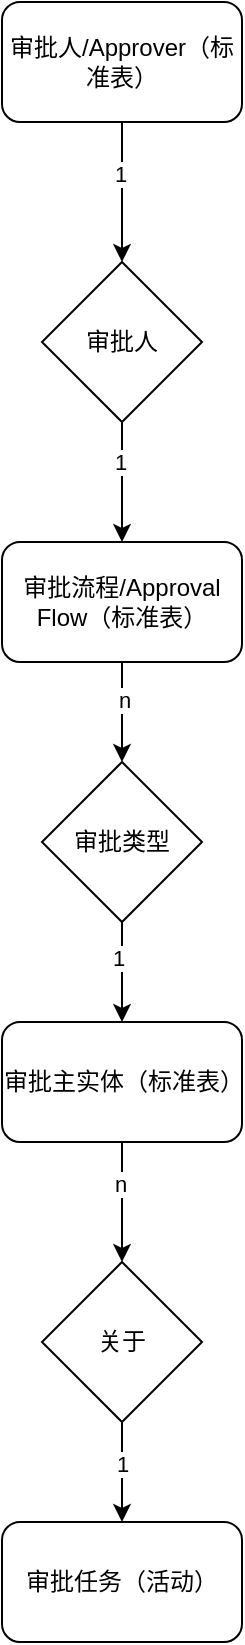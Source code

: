 <mxfile version="19.0.3" type="device"><diagram id="sFnUWkTqefOQuYw2n85z" name="第 1 页"><mxGraphModel dx="1673" dy="1018" grid="1" gridSize="10" guides="1" tooltips="1" connect="1" arrows="1" fold="1" page="1" pageScale="1" pageWidth="900" pageHeight="1600" math="0" shadow="0"><root><mxCell id="0"/><mxCell id="1" parent="0"/><mxCell id="Sfe6PUOBHBkDq6xqMA-j-6" style="edgeStyle=orthogonalEdgeStyle;rounded=0;orthogonalLoop=1;jettySize=auto;html=1;exitX=0.5;exitY=1;exitDx=0;exitDy=0;entryX=0.5;entryY=0;entryDx=0;entryDy=0;" parent="1" source="Sfe6PUOBHBkDq6xqMA-j-1" target="Sfe6PUOBHBkDq6xqMA-j-4" edge="1"><mxGeometry relative="1" as="geometry"/></mxCell><mxCell id="Sfe6PUOBHBkDq6xqMA-j-7" value="1" style="edgeLabel;html=1;align=center;verticalAlign=middle;resizable=0;points=[];" parent="Sfe6PUOBHBkDq6xqMA-j-6" vertex="1" connectable="0"><mxGeometry x="-0.257" y="-1" relative="1" as="geometry"><mxPoint as="offset"/></mxGeometry></mxCell><mxCell id="Sfe6PUOBHBkDq6xqMA-j-1" value="审批人/Approver（标准表）" style="rounded=1;whiteSpace=wrap;html=1;" parent="1" vertex="1"><mxGeometry x="380" y="60" width="120" height="60" as="geometry"/></mxCell><mxCell id="6DlqhV5PxTH5xxGkcEzm-5" style="edgeStyle=orthogonalEdgeStyle;rounded=0;orthogonalLoop=1;jettySize=auto;html=1;entryX=0.5;entryY=0;entryDx=0;entryDy=0;" edge="1" parent="1" source="Sfe6PUOBHBkDq6xqMA-j-2" target="Sfe6PUOBHBkDq6xqMA-j-5"><mxGeometry relative="1" as="geometry"/></mxCell><mxCell id="6DlqhV5PxTH5xxGkcEzm-6" value="n" style="edgeLabel;html=1;align=center;verticalAlign=middle;resizable=0;points=[];" vertex="1" connectable="0" parent="6DlqhV5PxTH5xxGkcEzm-5"><mxGeometry x="-0.261" y="1" relative="1" as="geometry"><mxPoint as="offset"/></mxGeometry></mxCell><mxCell id="Sfe6PUOBHBkDq6xqMA-j-2" value="审批流程/Approval Flow（标准表）" style="rounded=1;whiteSpace=wrap;html=1;" parent="1" vertex="1"><mxGeometry x="380" y="330" width="120" height="60" as="geometry"/></mxCell><mxCell id="6DlqhV5PxTH5xxGkcEzm-14" style="edgeStyle=orthogonalEdgeStyle;rounded=0;orthogonalLoop=1;jettySize=auto;html=1;entryX=0.5;entryY=0;entryDx=0;entryDy=0;" edge="1" parent="1" source="Sfe6PUOBHBkDq6xqMA-j-3" target="6DlqhV5PxTH5xxGkcEzm-8"><mxGeometry relative="1" as="geometry"/></mxCell><mxCell id="6DlqhV5PxTH5xxGkcEzm-16" value="n" style="edgeLabel;html=1;align=center;verticalAlign=middle;resizable=0;points=[];" vertex="1" connectable="0" parent="6DlqhV5PxTH5xxGkcEzm-14"><mxGeometry x="-0.321" y="-1" relative="1" as="geometry"><mxPoint as="offset"/></mxGeometry></mxCell><mxCell id="Sfe6PUOBHBkDq6xqMA-j-3" value="审批主实体（标准表）" style="rounded=1;whiteSpace=wrap;html=1;" parent="1" vertex="1"><mxGeometry x="380" y="570" width="120" height="60" as="geometry"/></mxCell><mxCell id="Sfe6PUOBHBkDq6xqMA-j-8" style="edgeStyle=orthogonalEdgeStyle;rounded=0;orthogonalLoop=1;jettySize=auto;html=1;entryX=0.5;entryY=0;entryDx=0;entryDy=0;" parent="1" source="Sfe6PUOBHBkDq6xqMA-j-4" target="Sfe6PUOBHBkDq6xqMA-j-2" edge="1"><mxGeometry relative="1" as="geometry"/></mxCell><mxCell id="Sfe6PUOBHBkDq6xqMA-j-9" value="1" style="edgeLabel;html=1;align=center;verticalAlign=middle;resizable=0;points=[];" parent="Sfe6PUOBHBkDq6xqMA-j-8" vertex="1" connectable="0"><mxGeometry x="-0.347" y="-1" relative="1" as="geometry"><mxPoint as="offset"/></mxGeometry></mxCell><mxCell id="Sfe6PUOBHBkDq6xqMA-j-4" value="审批人" style="rhombus;whiteSpace=wrap;html=1;" parent="1" vertex="1"><mxGeometry x="400" y="190" width="80" height="80" as="geometry"/></mxCell><mxCell id="6DlqhV5PxTH5xxGkcEzm-2" style="edgeStyle=orthogonalEdgeStyle;rounded=0;orthogonalLoop=1;jettySize=auto;html=1;entryX=0.5;entryY=0;entryDx=0;entryDy=0;" edge="1" parent="1" source="Sfe6PUOBHBkDq6xqMA-j-5" target="Sfe6PUOBHBkDq6xqMA-j-3"><mxGeometry relative="1" as="geometry"/></mxCell><mxCell id="6DlqhV5PxTH5xxGkcEzm-4" value="1" style="edgeLabel;html=1;align=center;verticalAlign=middle;resizable=0;points=[];" vertex="1" connectable="0" parent="6DlqhV5PxTH5xxGkcEzm-2"><mxGeometry x="-0.28" y="-2" relative="1" as="geometry"><mxPoint as="offset"/></mxGeometry></mxCell><mxCell id="Sfe6PUOBHBkDq6xqMA-j-5" value="审批类型" style="rhombus;whiteSpace=wrap;html=1;" parent="1" vertex="1"><mxGeometry x="400" y="440" width="80" height="80" as="geometry"/></mxCell><mxCell id="6DlqhV5PxTH5xxGkcEzm-7" value="审批任务（活动）" style="rounded=1;whiteSpace=wrap;html=1;" vertex="1" parent="1"><mxGeometry x="380" y="820" width="120" height="60" as="geometry"/></mxCell><mxCell id="6DlqhV5PxTH5xxGkcEzm-15" style="edgeStyle=orthogonalEdgeStyle;rounded=0;orthogonalLoop=1;jettySize=auto;html=1;entryX=0.5;entryY=0;entryDx=0;entryDy=0;" edge="1" parent="1" source="6DlqhV5PxTH5xxGkcEzm-8" target="6DlqhV5PxTH5xxGkcEzm-7"><mxGeometry relative="1" as="geometry"/></mxCell><mxCell id="6DlqhV5PxTH5xxGkcEzm-17" value="1" style="edgeLabel;html=1;align=center;verticalAlign=middle;resizable=0;points=[];" vertex="1" connectable="0" parent="6DlqhV5PxTH5xxGkcEzm-15"><mxGeometry x="-0.178" relative="1" as="geometry"><mxPoint as="offset"/></mxGeometry></mxCell><mxCell id="6DlqhV5PxTH5xxGkcEzm-8" value="关于" style="rhombus;whiteSpace=wrap;html=1;" vertex="1" parent="1"><mxGeometry x="400" y="690" width="80" height="80" as="geometry"/></mxCell></root></mxGraphModel></diagram></mxfile>